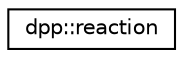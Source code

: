 digraph "Graphical Class Hierarchy"
{
 // INTERACTIVE_SVG=YES
  edge [fontname="Helvetica",fontsize="10",labelfontname="Helvetica",labelfontsize="10"];
  node [fontname="Helvetica",fontsize="10",shape=record];
  rankdir="LR";
  Node1 [label="dpp::reaction",height=0.2,width=0.4,color="black", fillcolor="white", style="filled",URL="$structdpp_1_1reaction.html",tooltip="Represets a reaction to a dpp::message. "];
}
